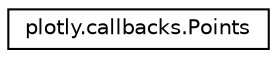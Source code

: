 digraph "Graphical Class Hierarchy"
{
 // LATEX_PDF_SIZE
  edge [fontname="Helvetica",fontsize="10",labelfontname="Helvetica",labelfontsize="10"];
  node [fontname="Helvetica",fontsize="10",shape=record];
  rankdir="LR";
  Node0 [label="plotly.callbacks.Points",height=0.2,width=0.4,color="black", fillcolor="white", style="filled",URL="$classplotly_1_1callbacks_1_1_points.html",tooltip=" "];
}

